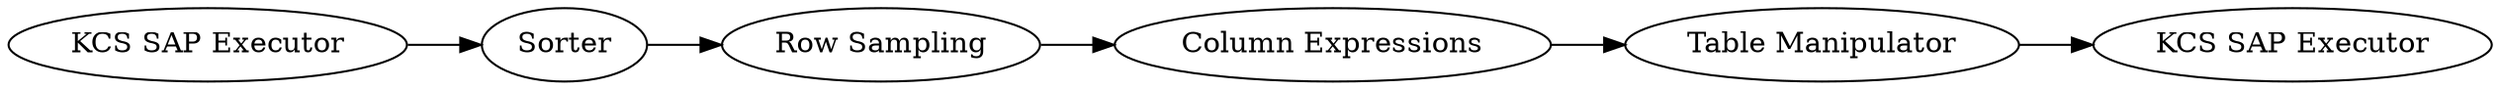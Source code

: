 digraph {
	10 -> 1
	3 -> 4
	9 -> 10
	2 -> 3
	4 -> 9
	1 [label="KCS SAP Executor"]
	9 [label="Column Expressions"]
	4 [label="Row Sampling"]
	3 [label=Sorter]
	2 [label="KCS SAP Executor"]
	10 [label="Table Manipulator"]
	rankdir=LR
}
